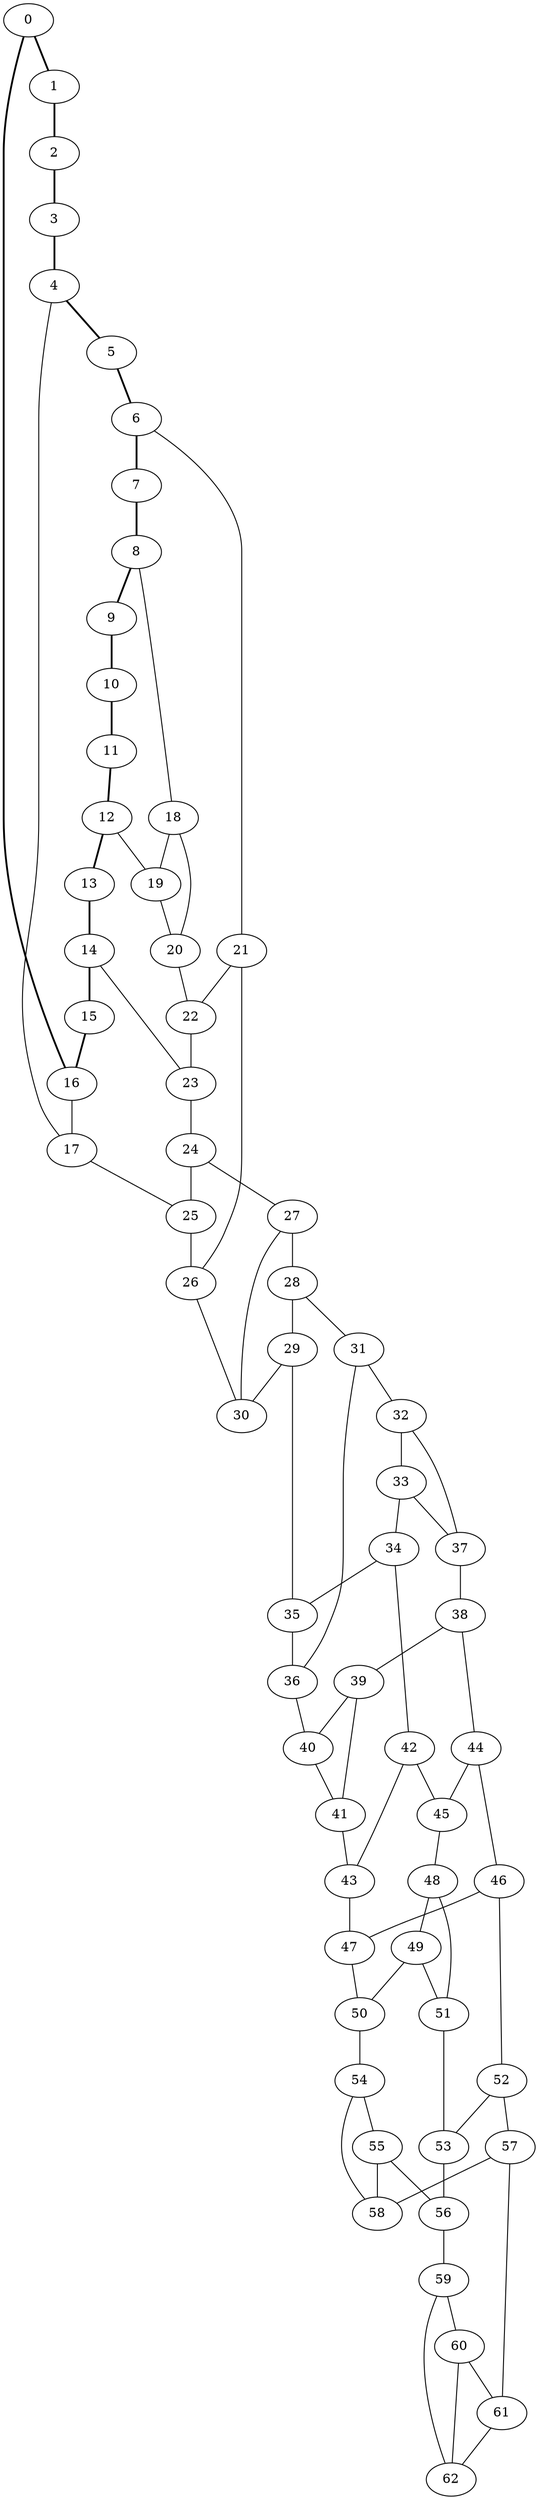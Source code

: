 //Inside of this graph isn't 3-connected
graph G {
0 [ pos = " 13.00,0.00!" ];
0 -- 1[style=bold];
0 -- 16[style=bold];
1 [ pos = " 12.12,4.70!" ];
1 -- 2[style=bold];
2 [ pos = " 9.61,8.76!" ];
2 -- 3[style=bold];
3 [ pos = " 5.79,11.64!" ];
3 -- 4[style=bold];
4 [ pos = " 1.20,12.94!" ];
4 -- 5[style=bold];
4 -- 17;
5 [ pos = " -3.56,12.50!" ];
5 -- 6[style=bold];
6 [ pos = " -7.83,10.37!" ];
6 -- 7[style=bold];
6 -- 21;
7 [ pos = " -11.05,6.84!" ];
7 -- 8[style=bold];
8 [ pos = " -12.78,2.39!" ];
8 -- 9[style=bold];
8 -- 18;
9 [ pos = " -12.78,-2.39!" ];
9 -- 10[style=bold];
10 [ pos = " -11.05,-6.84!" ];
10 -- 11[style=bold];
11 [ pos = " -7.83,-10.37!" ];
11 -- 12[style=bold];
12 [ pos = " -3.56,-12.50!" ];
12 -- 13[style=bold];
12 -- 19;
13 [ pos = " 1.20,-12.94!" ];
13 -- 14[style=bold];
14 [ pos = " 5.79,-11.64!" ];
14 -- 15[style=bold];
14 -- 23;
15 [ pos = " 9.61,-8.76!" ];
15 -- 16[style=bold];
16 [ pos = " 12.12,-4.70!" ];
16 -- 17;
17 -- 25;
18 -- 19;
18 -- 20;
19 -- 20;
20 -- 22;
21 -- 22;
21 -- 26;
22 -- 23;
23 -- 24;
24 -- 25;
24 -- 27;
25 -- 26;
26 -- 30;
27 -- 28;
27 -- 30;
28 -- 29;
28 -- 31;
29 -- 30;
29 -- 35;
31 -- 32;
31 -- 36;
32 -- 33;
32 -- 37;
33 -- 34;
33 -- 37;
34 -- 35;
34 -- 42;
35 -- 36;
36 -- 40;
37 -- 38;
38 -- 39;
38 -- 44;
39 -- 40;
39 -- 41;
40 -- 41;
41 -- 43;
42 -- 43;
42 -- 45;
43 -- 47;
44 -- 45;
44 -- 46;
45 -- 48;
46 -- 47;
46 -- 52;
47 -- 50;
48 -- 49;
48 -- 51;
49 -- 50;
49 -- 51;
50 -- 54;
51 -- 53;
52 -- 53;
52 -- 57;
53 -- 56;
54 -- 55;
54 -- 58;
55 -- 56;
55 -- 58;
56 -- 59;
57 -- 58;
57 -- 61;
59 -- 60;
59 -- 62;
60 -- 61;
60 -- 62;
61 -- 62;
}
